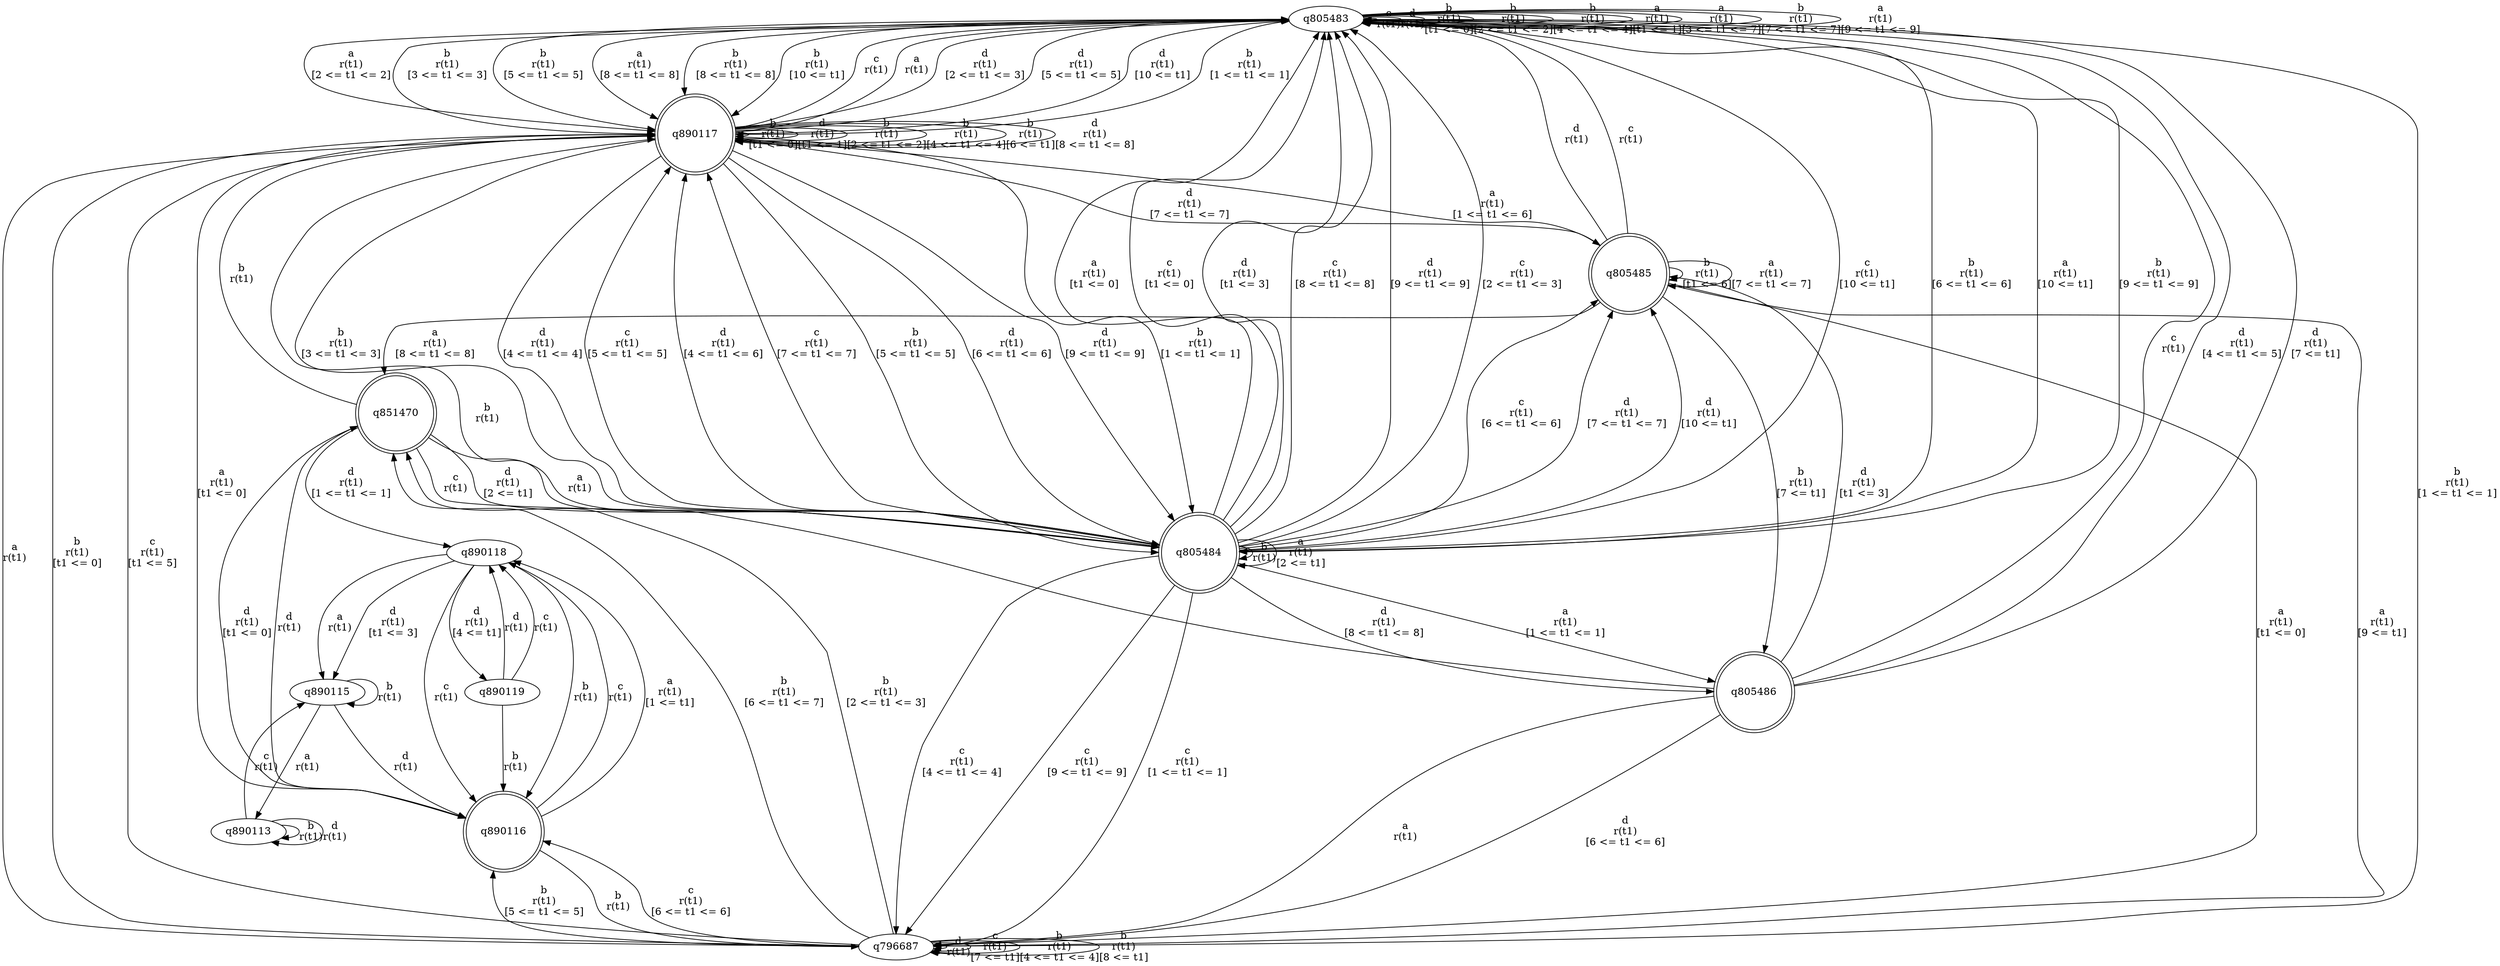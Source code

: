 digraph "tests_1/test69/solution101/solution_verwer" {
	q805483[label=q805483]
	q890117[label=q890117 shape=doublecircle]
	q805484[label=q805484 shape=doublecircle]
	q805486[label=q805486 shape=doublecircle]
	q805485[label=q805485 shape=doublecircle]
	q796687[label=q796687]
	q890116[label=q890116 shape=doublecircle]
	q851470[label=q851470 shape=doublecircle]
	q890118[label=q890118]
	q890115[label=q890115]
	q890113[label=q890113]
	q890119[label=q890119]
	q805483 -> q805483[label="c\nr(t1)\n"]
	q805483 -> q805483[label="d\nr(t1)\n"]
	q805483 -> q805483[label="b\nr(t1)\n[t1 <= 0]"]
	q805483 -> q890117[label="b\nr(t1)\n[1 <= t1 <= 1]"]
	q890117 -> q805483[label="c\nr(t1)\n"]
	q890117 -> q805483[label="a\nr(t1)\n"]
	q890117 -> q890117[label="b\nr(t1)\n[t1 <= 0]"]
	q890117 -> q805484[label="b\nr(t1)\n[1 <= t1 <= 1]"]
	q805484 -> q805484[label="b\nr(t1)\n"]
	q805484 -> q805483[label="a\nr(t1)\n[t1 <= 0]"]
	q805484 -> q805486[label="a\nr(t1)\n[1 <= t1 <= 1]"]
	q805486 -> q805483[label="c\nr(t1)\n"]
	q805486 -> q890117[label="b\nr(t1)\n"]
	q805486 -> q805485[label="d\nr(t1)\n[t1 <= 3]"]
	q805485 -> q805483[label="d\nr(t1)\n"]
	q805485 -> q805483[label="c\nr(t1)\n"]
	q805485 -> q805485[label="b\nr(t1)\n[t1 <= 6]"]
	q805485 -> q805486[label="b\nr(t1)\n[7 <= t1]"]
	q805485 -> q796687[label="a\nr(t1)\n[t1 <= 0]"]
	q796687 -> q890117[label="a\nr(t1)\n"]
	q796687 -> q796687[label="d\nr(t1)\n"]
	q796687 -> q890117[label="b\nr(t1)\n[t1 <= 0]"]
	q796687 -> q805483[label="b\nr(t1)\n[1 <= t1 <= 1]"]
	q796687 -> q890117[label="c\nr(t1)\n[t1 <= 5]"]
	q796687 -> q890116[label="c\nr(t1)\n[6 <= t1 <= 6]"]
	q890116 -> q796687[label="b\nr(t1)\n"]
	q890116 -> q851470[label="d\nr(t1)\n"]
	q851470 -> q805484[label="a\nr(t1)\n"]
	q851470 -> q890117[label="b\nr(t1)\n"]
	q851470 -> q805484[label="c\nr(t1)\n"]
	q851470 -> q890116[label="d\nr(t1)\n[t1 <= 0]"]
	q851470 -> q890118[label="d\nr(t1)\n[1 <= t1 <= 1]"]
	q890118 -> q890116[label="b\nr(t1)\n"]
	q890118 -> q890116[label="c\nr(t1)\n"]
	q890118 -> q890115[label="a\nr(t1)\n"]
	q890115 -> q890115[label="b\nr(t1)\n"]
	q890115 -> q890116[label="d\nr(t1)\n"]
	q890115 -> q890113[label="a\nr(t1)\n"]
	q890113 -> q890113[label="b\nr(t1)\n"]
	q890113 -> q890113[label="d\nr(t1)\n"]
	q890113 -> q890115[label="c\nr(t1)\n"]
	q890118 -> q890115[label="d\nr(t1)\n[t1 <= 3]"]
	q890118 -> q890119[label="d\nr(t1)\n[4 <= t1]"]
	q890119 -> q890118[label="d\nr(t1)\n"]
	q890119 -> q890118[label="c\nr(t1)\n"]
	q890119 -> q890116[label="b\nr(t1)\n"]
	q851470 -> q805484[label="d\nr(t1)\n[2 <= t1]"]
	q890116 -> q890118[label="c\nr(t1)\n"]
	q890116 -> q890117[label="a\nr(t1)\n[t1 <= 0]"]
	q890116 -> q890118[label="a\nr(t1)\n[1 <= t1]"]
	q796687 -> q796687[label="c\nr(t1)\n[7 <= t1]"]
	q796687 -> q796687[label="b\nr(t1)\n[4 <= t1 <= 4]"]
	q796687 -> q890116[label="b\nr(t1)\n[5 <= t1 <= 5]"]
	q796687 -> q851470[label="b\nr(t1)\n[6 <= t1 <= 7]"]
	q796687 -> q796687[label="b\nr(t1)\n[8 <= t1]"]
	q796687 -> q851470[label="b\nr(t1)\n[2 <= t1 <= 3]"]
	q805485 -> q890117[label="a\nr(t1)\n[1 <= t1 <= 6]"]
	q805485 -> q796687[label="a\nr(t1)\n[9 <= t1]"]
	q805485 -> q805485[label="a\nr(t1)\n[7 <= t1 <= 7]"]
	q805485 -> q851470[label="a\nr(t1)\n[8 <= t1 <= 8]"]
	q805486 -> q796687[label="a\nr(t1)\n"]
	q805486 -> q805483[label="d\nr(t1)\n[4 <= t1 <= 5]"]
	q805486 -> q796687[label="d\nr(t1)\n[6 <= t1 <= 6]"]
	q805486 -> q805483[label="d\nr(t1)\n[7 <= t1]"]
	q805484 -> q805484[label="a\nr(t1)\n[2 <= t1]"]
	q805484 -> q805483[label="c\nr(t1)\n[t1 <= 0]"]
	q805484 -> q796687[label="c\nr(t1)\n[1 <= t1 <= 1]"]
	q805484 -> q805483[label="d\nr(t1)\n[t1 <= 3]"]
	q805484 -> q890117[label="c\nr(t1)\n[5 <= t1 <= 5]"]
	q805484 -> q890117[label="d\nr(t1)\n[4 <= t1 <= 6]"]
	q805484 -> q805485[label="c\nr(t1)\n[6 <= t1 <= 6]"]
	q805484 -> q805485[label="d\nr(t1)\n[7 <= t1 <= 7]"]
	q805484 -> q890117[label="c\nr(t1)\n[7 <= t1 <= 7]"]
	q805484 -> q805486[label="d\nr(t1)\n[8 <= t1 <= 8]"]
	q805484 -> q805483[label="c\nr(t1)\n[8 <= t1 <= 8]"]
	q805484 -> q805483[label="d\nr(t1)\n[9 <= t1 <= 9]"]
	q805484 -> q805485[label="d\nr(t1)\n[10 <= t1]"]
	q805484 -> q796687[label="c\nr(t1)\n[4 <= t1 <= 4]"]
	q805484 -> q805483[label="c\nr(t1)\n[2 <= t1 <= 3]"]
	q805484 -> q796687[label="c\nr(t1)\n[9 <= t1 <= 9]"]
	q805484 -> q805483[label="c\nr(t1)\n[10 <= t1]"]
	q890117 -> q890117[label="d\nr(t1)\n[t1 <= 1]"]
	q890117 -> q890117[label="b\nr(t1)\n[2 <= t1 <= 2]"]
	q890117 -> q805483[label="d\nr(t1)\n[2 <= t1 <= 3]"]
	q890117 -> q805484[label="b\nr(t1)\n[3 <= t1 <= 3]"]
	q890117 -> q805484[label="d\nr(t1)\n[4 <= t1 <= 4]"]
	q890117 -> q890117[label="b\nr(t1)\n[4 <= t1 <= 4]"]
	q890117 -> q805483[label="d\nr(t1)\n[5 <= t1 <= 5]"]
	q890117 -> q805484[label="b\nr(t1)\n[5 <= t1 <= 5]"]
	q890117 -> q890117[label="b\nr(t1)\n[6 <= t1]"]
	q890117 -> q805484[label="d\nr(t1)\n[6 <= t1 <= 6]"]
	q890117 -> q805485[label="d\nr(t1)\n[7 <= t1 <= 7]"]
	q890117 -> q890117[label="d\nr(t1)\n[8 <= t1 <= 8]"]
	q890117 -> q805484[label="d\nr(t1)\n[9 <= t1 <= 9]"]
	q890117 -> q805483[label="d\nr(t1)\n[10 <= t1]"]
	q805483 -> q890117[label="a\nr(t1)\n[2 <= t1 <= 2]"]
	q805483 -> q805483[label="b\nr(t1)\n[2 <= t1 <= 2]"]
	q805483 -> q890117[label="b\nr(t1)\n[3 <= t1 <= 3]"]
	q805483 -> q805483[label="b\nr(t1)\n[4 <= t1 <= 4]"]
	q805483 -> q890117[label="b\nr(t1)\n[5 <= t1 <= 5]"]
	q805483 -> q805483[label="a\nr(t1)\n[t1 <= 1]"]
	q805483 -> q805484[label="b\nr(t1)\n[6 <= t1 <= 6]"]
	q805483 -> q805483[label="a\nr(t1)\n[3 <= t1 <= 7]"]
	q805483 -> q805483[label="b\nr(t1)\n[7 <= t1 <= 7]"]
	q805483 -> q890117[label="a\nr(t1)\n[8 <= t1 <= 8]"]
	q805483 -> q890117[label="b\nr(t1)\n[8 <= t1 <= 8]"]
	q805483 -> q805483[label="a\nr(t1)\n[9 <= t1 <= 9]"]
	q805483 -> q805484[label="a\nr(t1)\n[10 <= t1]"]
	q805483 -> q805484[label="b\nr(t1)\n[9 <= t1 <= 9]"]
	q805483 -> q890117[label="b\nr(t1)\n[10 <= t1]"]
}
